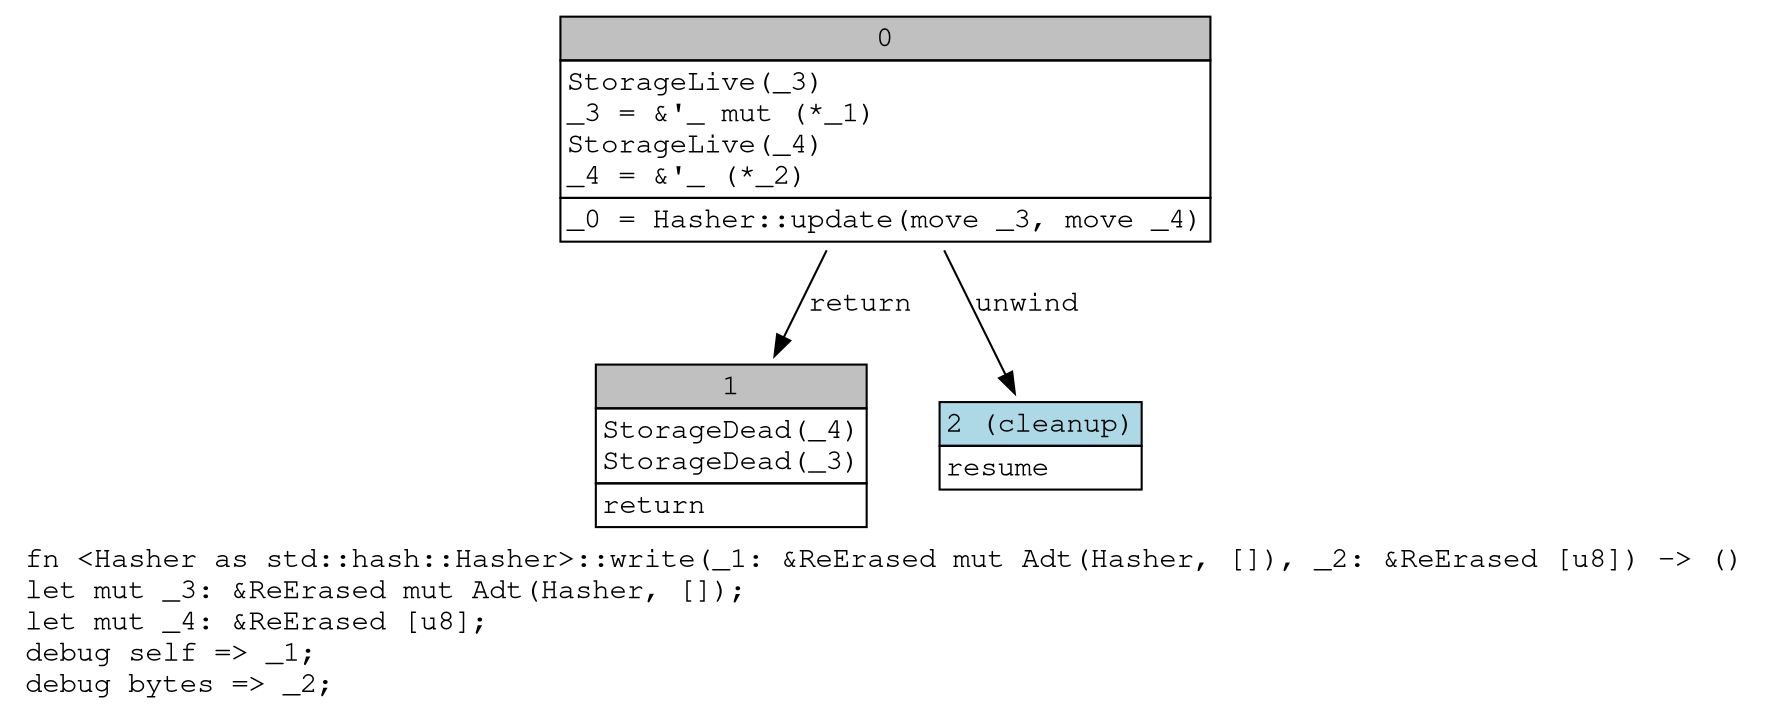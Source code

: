 digraph Mir_0_50 {
    graph [fontname="Courier, monospace"];
    node [fontname="Courier, monospace"];
    edge [fontname="Courier, monospace"];
    label=<fn &lt;Hasher as std::hash::Hasher&gt;::write(_1: &amp;ReErased mut Adt(Hasher, []), _2: &amp;ReErased [u8]) -&gt; ()<br align="left"/>let mut _3: &amp;ReErased mut Adt(Hasher, []);<br align="left"/>let mut _4: &amp;ReErased [u8];<br align="left"/>debug self =&gt; _1;<br align="left"/>debug bytes =&gt; _2;<br align="left"/>>;
    bb0__0_50 [shape="none", label=<<table border="0" cellborder="1" cellspacing="0"><tr><td bgcolor="gray" align="center" colspan="1">0</td></tr><tr><td align="left" balign="left">StorageLive(_3)<br/>_3 = &amp;'_ mut (*_1)<br/>StorageLive(_4)<br/>_4 = &amp;'_ (*_2)<br/></td></tr><tr><td align="left">_0 = Hasher::update(move _3, move _4)</td></tr></table>>];
    bb1__0_50 [shape="none", label=<<table border="0" cellborder="1" cellspacing="0"><tr><td bgcolor="gray" align="center" colspan="1">1</td></tr><tr><td align="left" balign="left">StorageDead(_4)<br/>StorageDead(_3)<br/></td></tr><tr><td align="left">return</td></tr></table>>];
    bb2__0_50 [shape="none", label=<<table border="0" cellborder="1" cellspacing="0"><tr><td bgcolor="lightblue" align="center" colspan="1">2 (cleanup)</td></tr><tr><td align="left">resume</td></tr></table>>];
    bb0__0_50 -> bb1__0_50 [label="return"];
    bb0__0_50 -> bb2__0_50 [label="unwind"];
}
